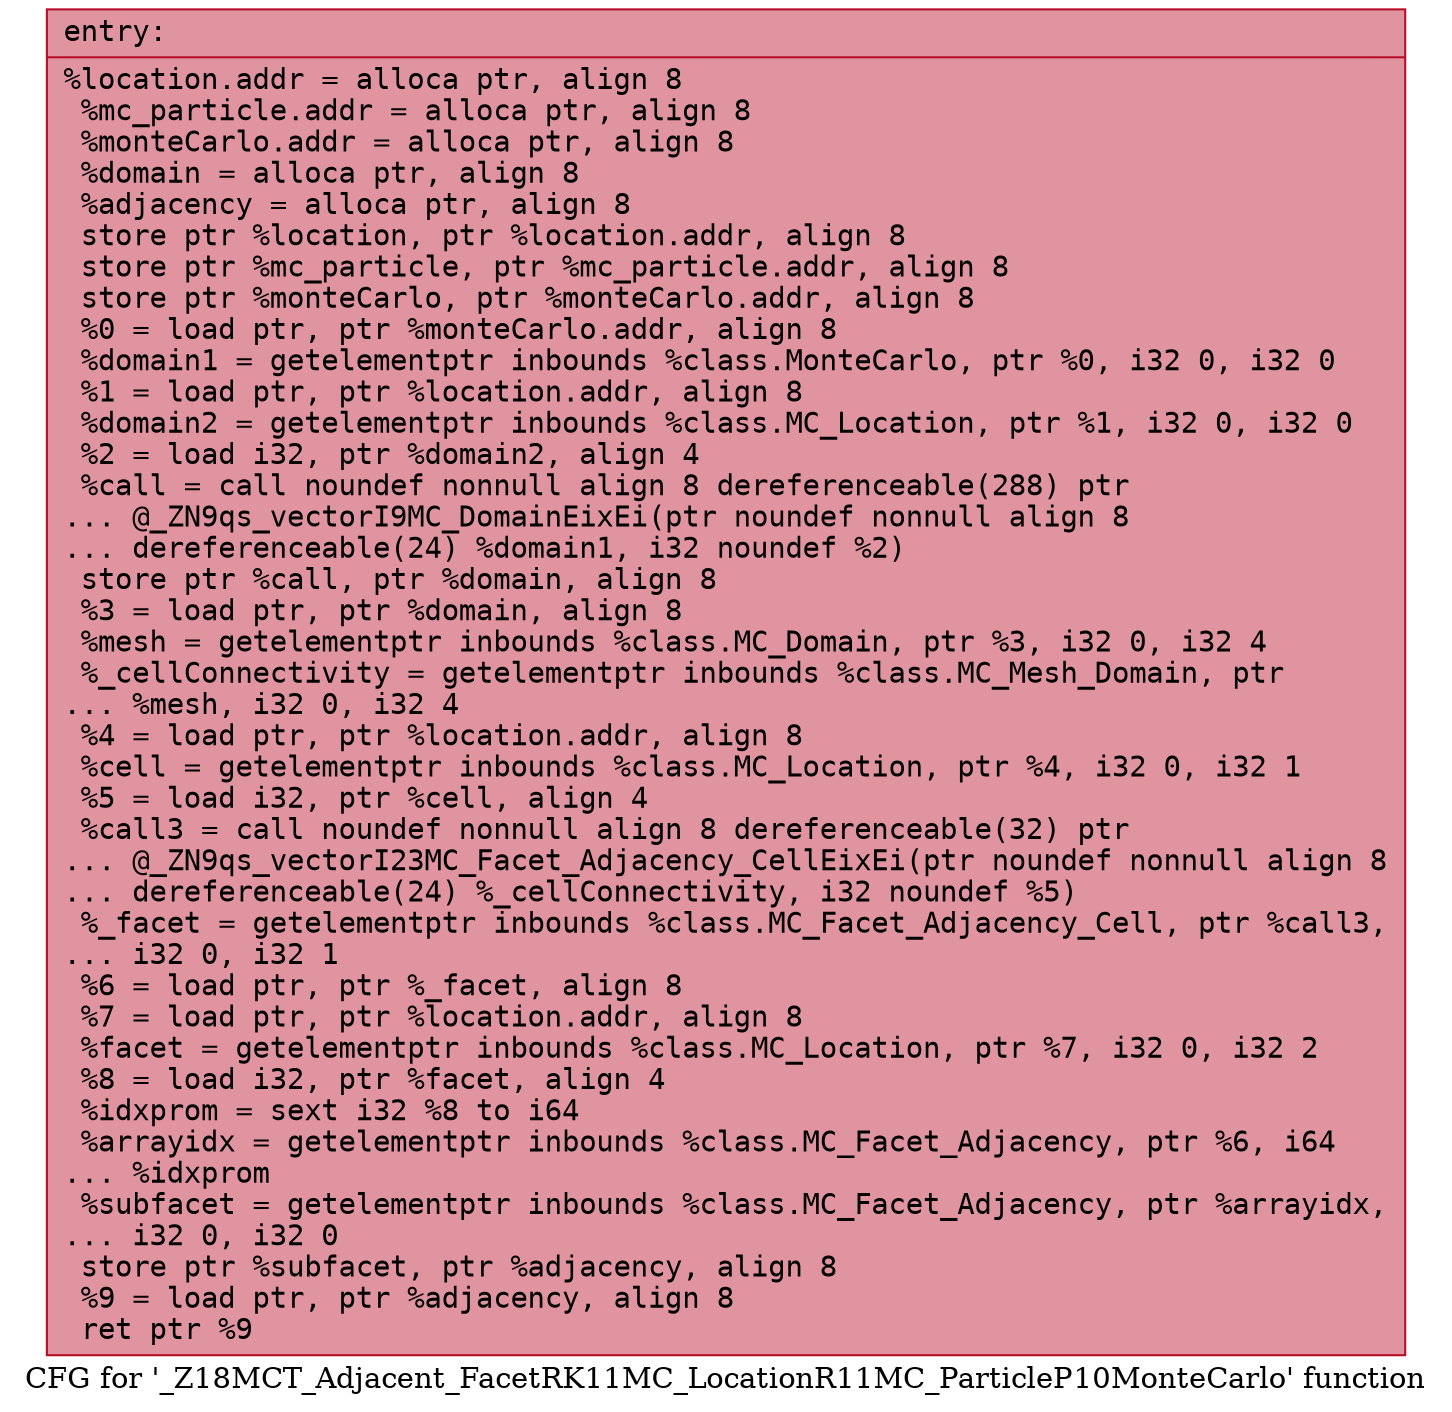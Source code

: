 digraph "CFG for '_Z18MCT_Adjacent_FacetRK11MC_LocationR11MC_ParticleP10MonteCarlo' function" {
	label="CFG for '_Z18MCT_Adjacent_FacetRK11MC_LocationR11MC_ParticleP10MonteCarlo' function";

	Node0x564cf1e1f720 [shape=record,color="#b70d28ff", style=filled, fillcolor="#b70d2870" fontname="Courier",label="{entry:\l|  %location.addr = alloca ptr, align 8\l  %mc_particle.addr = alloca ptr, align 8\l  %monteCarlo.addr = alloca ptr, align 8\l  %domain = alloca ptr, align 8\l  %adjacency = alloca ptr, align 8\l  store ptr %location, ptr %location.addr, align 8\l  store ptr %mc_particle, ptr %mc_particle.addr, align 8\l  store ptr %monteCarlo, ptr %monteCarlo.addr, align 8\l  %0 = load ptr, ptr %monteCarlo.addr, align 8\l  %domain1 = getelementptr inbounds %class.MonteCarlo, ptr %0, i32 0, i32 0\l  %1 = load ptr, ptr %location.addr, align 8\l  %domain2 = getelementptr inbounds %class.MC_Location, ptr %1, i32 0, i32 0\l  %2 = load i32, ptr %domain2, align 4\l  %call = call noundef nonnull align 8 dereferenceable(288) ptr\l... @_ZN9qs_vectorI9MC_DomainEixEi(ptr noundef nonnull align 8\l... dereferenceable(24) %domain1, i32 noundef %2)\l  store ptr %call, ptr %domain, align 8\l  %3 = load ptr, ptr %domain, align 8\l  %mesh = getelementptr inbounds %class.MC_Domain, ptr %3, i32 0, i32 4\l  %_cellConnectivity = getelementptr inbounds %class.MC_Mesh_Domain, ptr\l... %mesh, i32 0, i32 4\l  %4 = load ptr, ptr %location.addr, align 8\l  %cell = getelementptr inbounds %class.MC_Location, ptr %4, i32 0, i32 1\l  %5 = load i32, ptr %cell, align 4\l  %call3 = call noundef nonnull align 8 dereferenceable(32) ptr\l... @_ZN9qs_vectorI23MC_Facet_Adjacency_CellEixEi(ptr noundef nonnull align 8\l... dereferenceable(24) %_cellConnectivity, i32 noundef %5)\l  %_facet = getelementptr inbounds %class.MC_Facet_Adjacency_Cell, ptr %call3,\l... i32 0, i32 1\l  %6 = load ptr, ptr %_facet, align 8\l  %7 = load ptr, ptr %location.addr, align 8\l  %facet = getelementptr inbounds %class.MC_Location, ptr %7, i32 0, i32 2\l  %8 = load i32, ptr %facet, align 4\l  %idxprom = sext i32 %8 to i64\l  %arrayidx = getelementptr inbounds %class.MC_Facet_Adjacency, ptr %6, i64\l... %idxprom\l  %subfacet = getelementptr inbounds %class.MC_Facet_Adjacency, ptr %arrayidx,\l... i32 0, i32 0\l  store ptr %subfacet, ptr %adjacency, align 8\l  %9 = load ptr, ptr %adjacency, align 8\l  ret ptr %9\l}"];
}

